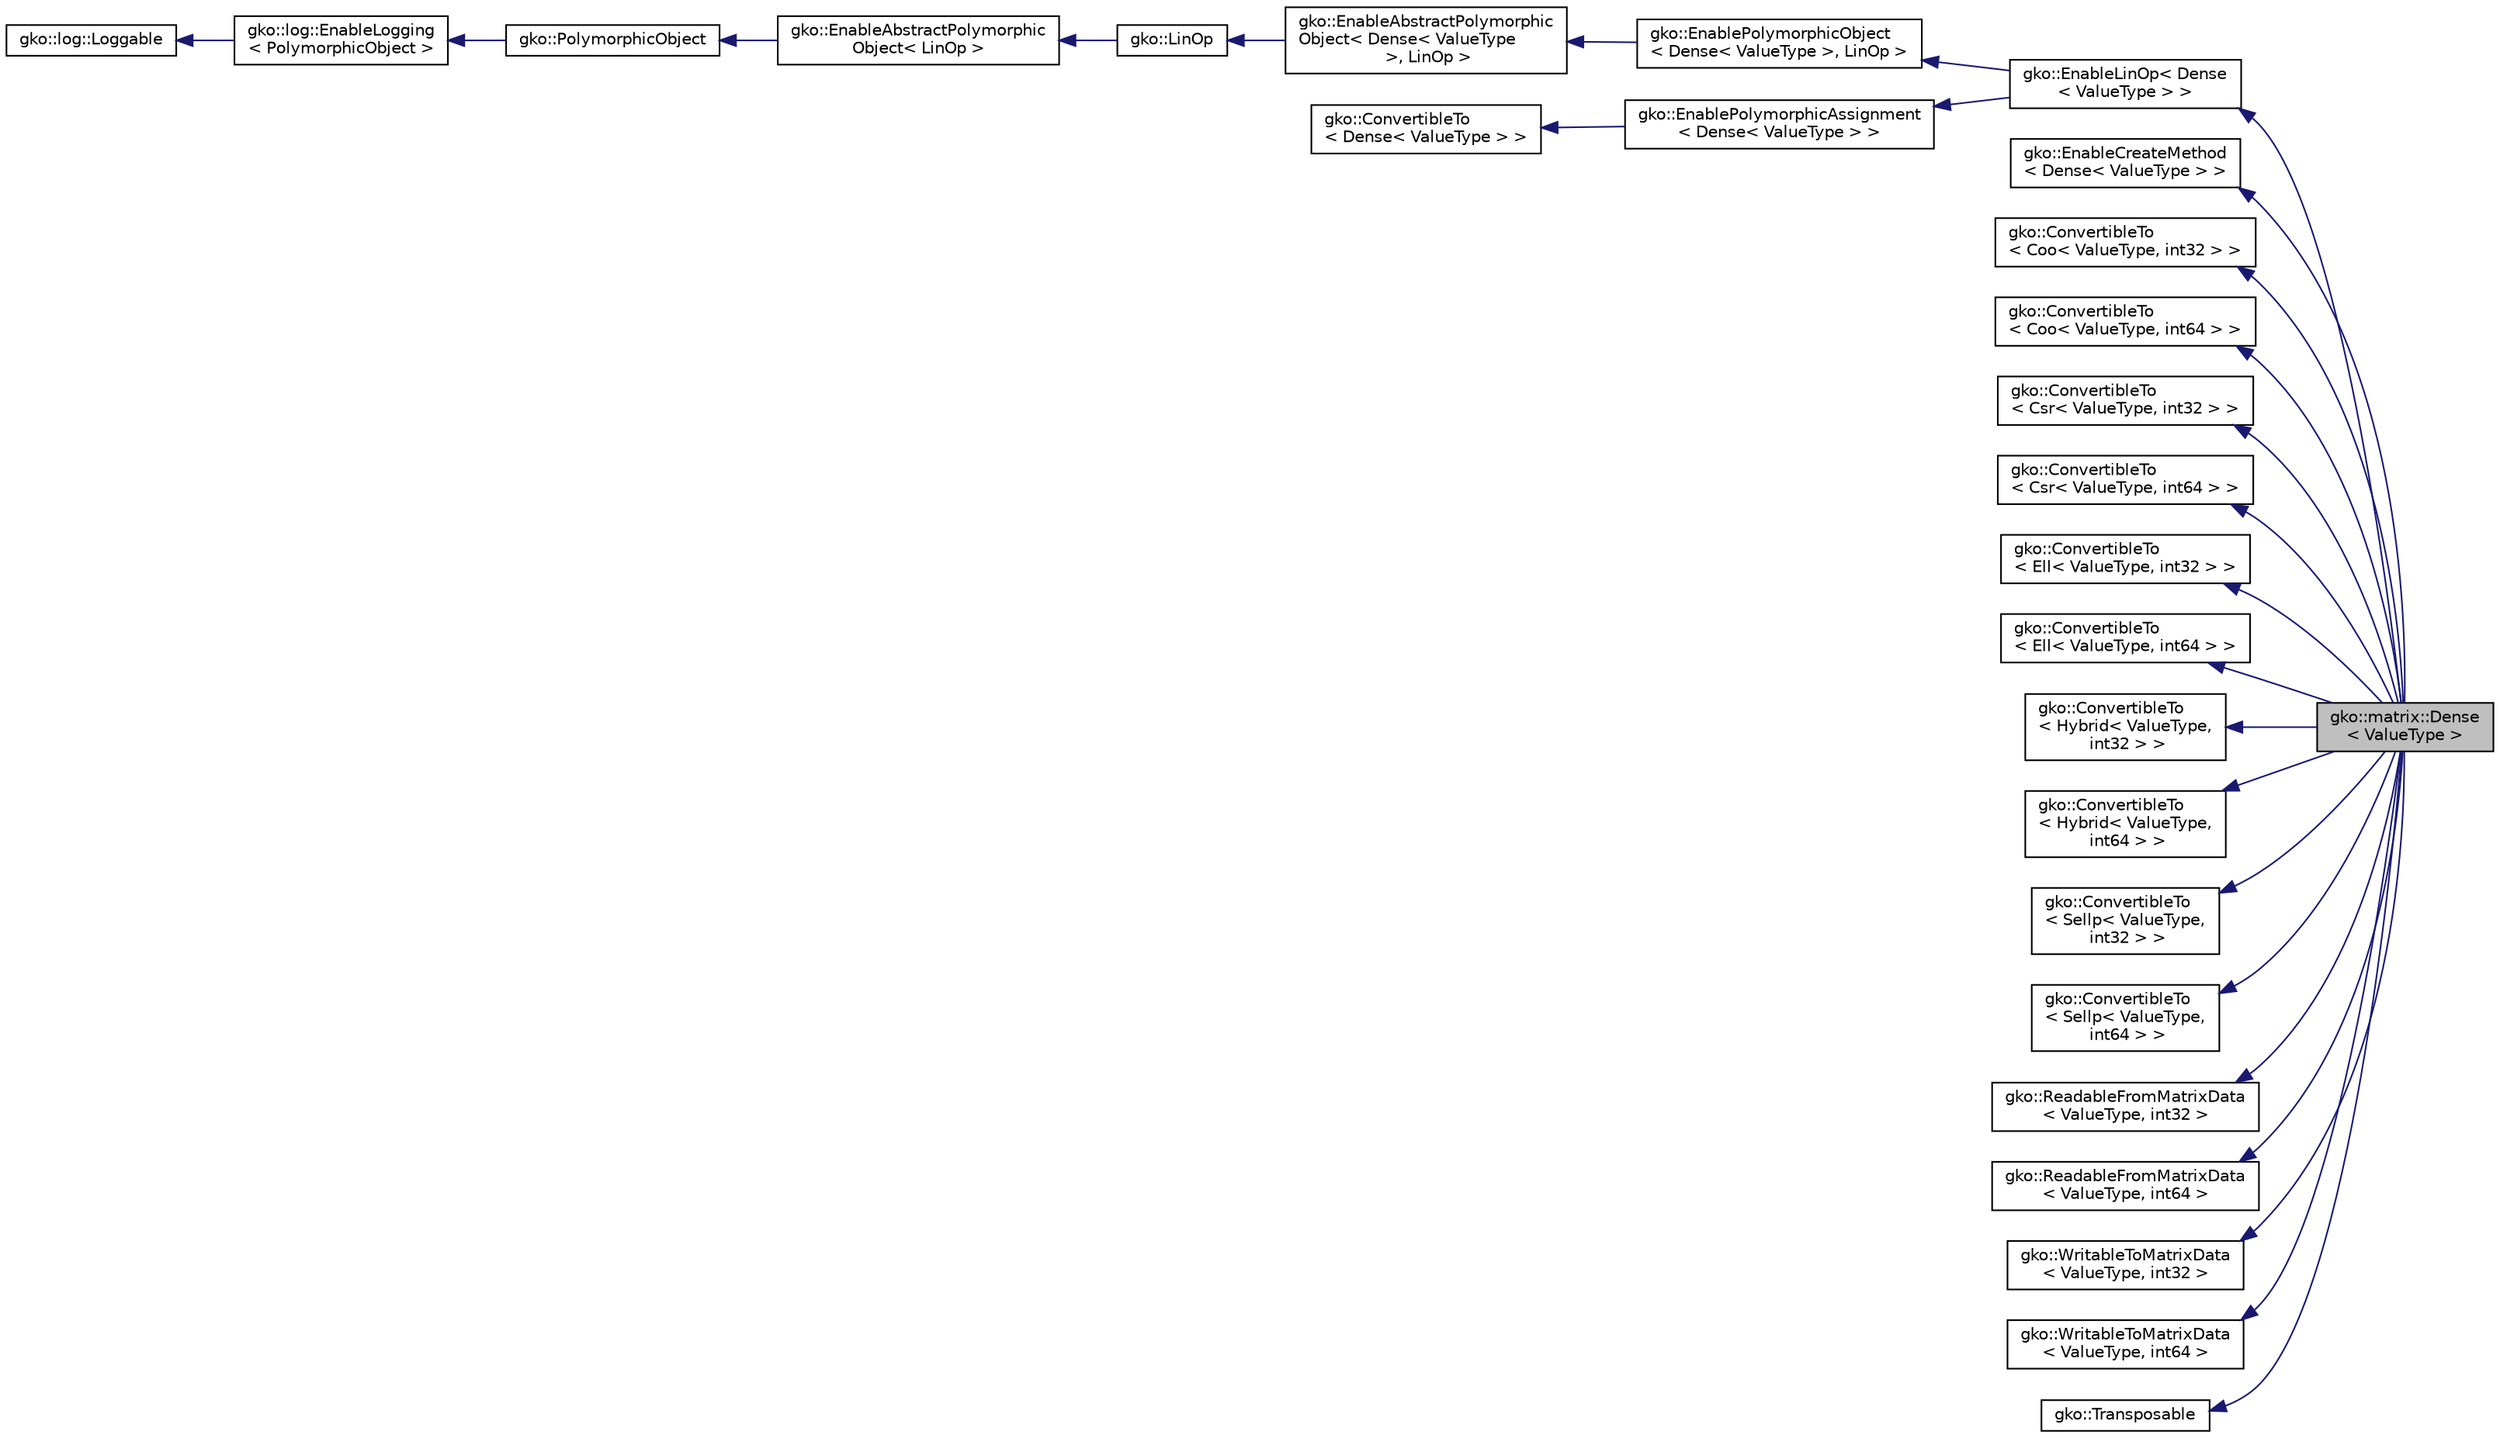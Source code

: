 digraph "gko::matrix::Dense&lt; ValueType &gt;"
{
 // INTERACTIVE_SVG=YES
  edge [fontname="Helvetica",fontsize="10",labelfontname="Helvetica",labelfontsize="10"];
  node [fontname="Helvetica",fontsize="10",shape=record];
  rankdir="LR";
  Node1 [label="gko::matrix::Dense\l\< ValueType \>",height=0.2,width=0.4,color="black", fillcolor="grey75", style="filled", fontcolor="black"];
  Node2 -> Node1 [dir="back",color="midnightblue",fontsize="10",style="solid",fontname="Helvetica"];
  Node2 [label="gko::EnableLinOp\< Dense\l\< ValueType \> \>",height=0.2,width=0.4,color="black", fillcolor="white", style="filled",URL="$classgko_1_1EnableLinOp.html"];
  Node3 -> Node2 [dir="back",color="midnightblue",fontsize="10",style="solid",fontname="Helvetica"];
  Node3 [label="gko::EnablePolymorphicObject\l\< Dense\< ValueType \>, LinOp \>",height=0.2,width=0.4,color="black", fillcolor="white", style="filled",URL="$classgko_1_1EnablePolymorphicObject.html"];
  Node4 -> Node3 [dir="back",color="midnightblue",fontsize="10",style="solid",fontname="Helvetica"];
  Node4 [label="gko::EnableAbstractPolymorphic\lObject\< Dense\< ValueType\l \>, LinOp \>",height=0.2,width=0.4,color="black", fillcolor="white", style="filled",URL="$classgko_1_1EnableAbstractPolymorphicObject.html"];
  Node5 -> Node4 [dir="back",color="midnightblue",fontsize="10",style="solid",fontname="Helvetica"];
  Node5 [label="gko::LinOp",height=0.2,width=0.4,color="black", fillcolor="white", style="filled",URL="$classgko_1_1LinOp.html",tooltip="The linear operator (LinOp) is a base class for all linear algebra objects in Ginkgo. "];
  Node6 -> Node5 [dir="back",color="midnightblue",fontsize="10",style="solid",fontname="Helvetica"];
  Node6 [label="gko::EnableAbstractPolymorphic\lObject\< LinOp \>",height=0.2,width=0.4,color="black", fillcolor="white", style="filled",URL="$classgko_1_1EnableAbstractPolymorphicObject.html"];
  Node7 -> Node6 [dir="back",color="midnightblue",fontsize="10",style="solid",fontname="Helvetica"];
  Node7 [label="gko::PolymorphicObject",height=0.2,width=0.4,color="black", fillcolor="white", style="filled",URL="$classgko_1_1PolymorphicObject.html",tooltip="A PolymorphicObject is the abstract base for all \"heavy\" objects in Ginkgo that behave polymorphicall..."];
  Node8 -> Node7 [dir="back",color="midnightblue",fontsize="10",style="solid",fontname="Helvetica"];
  Node8 [label="gko::log::EnableLogging\l\< PolymorphicObject \>",height=0.2,width=0.4,color="black", fillcolor="white", style="filled",URL="$classgko_1_1log_1_1EnableLogging.html"];
  Node9 -> Node8 [dir="back",color="midnightblue",fontsize="10",style="solid",fontname="Helvetica"];
  Node9 [label="gko::log::Loggable",height=0.2,width=0.4,color="black", fillcolor="white", style="filled",URL="$classgko_1_1log_1_1Loggable.html",tooltip="Loggable class is an interface which should be implemented by classes wanting to support logging..."];
  Node10 -> Node2 [dir="back",color="midnightblue",fontsize="10",style="solid",fontname="Helvetica"];
  Node10 [label="gko::EnablePolymorphicAssignment\l\< Dense\< ValueType \> \>",height=0.2,width=0.4,color="black", fillcolor="white", style="filled",URL="$classgko_1_1EnablePolymorphicAssignment.html"];
  Node11 -> Node10 [dir="back",color="midnightblue",fontsize="10",style="solid",fontname="Helvetica"];
  Node11 [label="gko::ConvertibleTo\l\< Dense\< ValueType \> \>",height=0.2,width=0.4,color="black", fillcolor="white", style="filled",URL="$classgko_1_1ConvertibleTo.html"];
  Node12 -> Node1 [dir="back",color="midnightblue",fontsize="10",style="solid",fontname="Helvetica"];
  Node12 [label="gko::EnableCreateMethod\l\< Dense\< ValueType \> \>",height=0.2,width=0.4,color="black", fillcolor="white", style="filled",URL="$classgko_1_1EnableCreateMethod.html"];
  Node13 -> Node1 [dir="back",color="midnightblue",fontsize="10",style="solid",fontname="Helvetica"];
  Node13 [label="gko::ConvertibleTo\l\< Coo\< ValueType, int32 \> \>",height=0.2,width=0.4,color="black", fillcolor="white", style="filled",URL="$classgko_1_1ConvertibleTo.html"];
  Node14 -> Node1 [dir="back",color="midnightblue",fontsize="10",style="solid",fontname="Helvetica"];
  Node14 [label="gko::ConvertibleTo\l\< Coo\< ValueType, int64 \> \>",height=0.2,width=0.4,color="black", fillcolor="white", style="filled",URL="$classgko_1_1ConvertibleTo.html"];
  Node15 -> Node1 [dir="back",color="midnightblue",fontsize="10",style="solid",fontname="Helvetica"];
  Node15 [label="gko::ConvertibleTo\l\< Csr\< ValueType, int32 \> \>",height=0.2,width=0.4,color="black", fillcolor="white", style="filled",URL="$classgko_1_1ConvertibleTo.html"];
  Node16 -> Node1 [dir="back",color="midnightblue",fontsize="10",style="solid",fontname="Helvetica"];
  Node16 [label="gko::ConvertibleTo\l\< Csr\< ValueType, int64 \> \>",height=0.2,width=0.4,color="black", fillcolor="white", style="filled",URL="$classgko_1_1ConvertibleTo.html"];
  Node17 -> Node1 [dir="back",color="midnightblue",fontsize="10",style="solid",fontname="Helvetica"];
  Node17 [label="gko::ConvertibleTo\l\< Ell\< ValueType, int32 \> \>",height=0.2,width=0.4,color="black", fillcolor="white", style="filled",URL="$classgko_1_1ConvertibleTo.html"];
  Node18 -> Node1 [dir="back",color="midnightblue",fontsize="10",style="solid",fontname="Helvetica"];
  Node18 [label="gko::ConvertibleTo\l\< Ell\< ValueType, int64 \> \>",height=0.2,width=0.4,color="black", fillcolor="white", style="filled",URL="$classgko_1_1ConvertibleTo.html"];
  Node19 -> Node1 [dir="back",color="midnightblue",fontsize="10",style="solid",fontname="Helvetica"];
  Node19 [label="gko::ConvertibleTo\l\< Hybrid\< ValueType,\l int32 \> \>",height=0.2,width=0.4,color="black", fillcolor="white", style="filled",URL="$classgko_1_1ConvertibleTo.html"];
  Node20 -> Node1 [dir="back",color="midnightblue",fontsize="10",style="solid",fontname="Helvetica"];
  Node20 [label="gko::ConvertibleTo\l\< Hybrid\< ValueType,\l int64 \> \>",height=0.2,width=0.4,color="black", fillcolor="white", style="filled",URL="$classgko_1_1ConvertibleTo.html"];
  Node21 -> Node1 [dir="back",color="midnightblue",fontsize="10",style="solid",fontname="Helvetica"];
  Node21 [label="gko::ConvertibleTo\l\< Sellp\< ValueType,\l int32 \> \>",height=0.2,width=0.4,color="black", fillcolor="white", style="filled",URL="$classgko_1_1ConvertibleTo.html"];
  Node22 -> Node1 [dir="back",color="midnightblue",fontsize="10",style="solid",fontname="Helvetica"];
  Node22 [label="gko::ConvertibleTo\l\< Sellp\< ValueType,\l int64 \> \>",height=0.2,width=0.4,color="black", fillcolor="white", style="filled",URL="$classgko_1_1ConvertibleTo.html"];
  Node23 -> Node1 [dir="back",color="midnightblue",fontsize="10",style="solid",fontname="Helvetica"];
  Node23 [label="gko::ReadableFromMatrixData\l\< ValueType, int32 \>",height=0.2,width=0.4,color="black", fillcolor="white", style="filled",URL="$classgko_1_1ReadableFromMatrixData.html"];
  Node24 -> Node1 [dir="back",color="midnightblue",fontsize="10",style="solid",fontname="Helvetica"];
  Node24 [label="gko::ReadableFromMatrixData\l\< ValueType, int64 \>",height=0.2,width=0.4,color="black", fillcolor="white", style="filled",URL="$classgko_1_1ReadableFromMatrixData.html"];
  Node25 -> Node1 [dir="back",color="midnightblue",fontsize="10",style="solid",fontname="Helvetica"];
  Node25 [label="gko::WritableToMatrixData\l\< ValueType, int32 \>",height=0.2,width=0.4,color="black", fillcolor="white", style="filled",URL="$classgko_1_1WritableToMatrixData.html"];
  Node26 -> Node1 [dir="back",color="midnightblue",fontsize="10",style="solid",fontname="Helvetica"];
  Node26 [label="gko::WritableToMatrixData\l\< ValueType, int64 \>",height=0.2,width=0.4,color="black", fillcolor="white", style="filled",URL="$classgko_1_1WritableToMatrixData.html"];
  Node27 -> Node1 [dir="back",color="midnightblue",fontsize="10",style="solid",fontname="Helvetica"];
  Node27 [label="gko::Transposable",height=0.2,width=0.4,color="black", fillcolor="white", style="filled",URL="$classgko_1_1Transposable.html",tooltip="Linear operators which support transposition should implement the Transposable interface. "];
}
